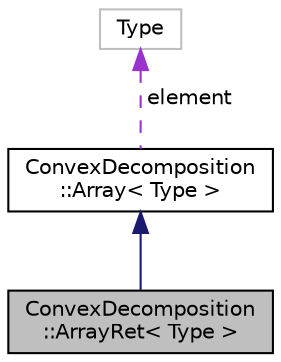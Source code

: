 digraph "ConvexDecomposition::ArrayRet&lt; Type &gt;"
{
  edge [fontname="Helvetica",fontsize="10",labelfontname="Helvetica",labelfontsize="10"];
  node [fontname="Helvetica",fontsize="10",shape=record];
  Node1 [label="ConvexDecomposition\l::ArrayRet\< Type \>",height=0.2,width=0.4,color="black", fillcolor="grey75", style="filled", fontcolor="black"];
  Node2 -> Node1 [dir="back",color="midnightblue",fontsize="10",style="solid"];
  Node2 [label="ConvexDecomposition\l::Array\< Type \>",height=0.2,width=0.4,color="black", fillcolor="white", style="filled",URL="$class_convex_decomposition_1_1_array.html"];
  Node3 -> Node2 [dir="back",color="darkorchid3",fontsize="10",style="dashed",label=" element" ];
  Node3 [label="Type",height=0.2,width=0.4,color="grey75", fillcolor="white", style="filled"];
}
